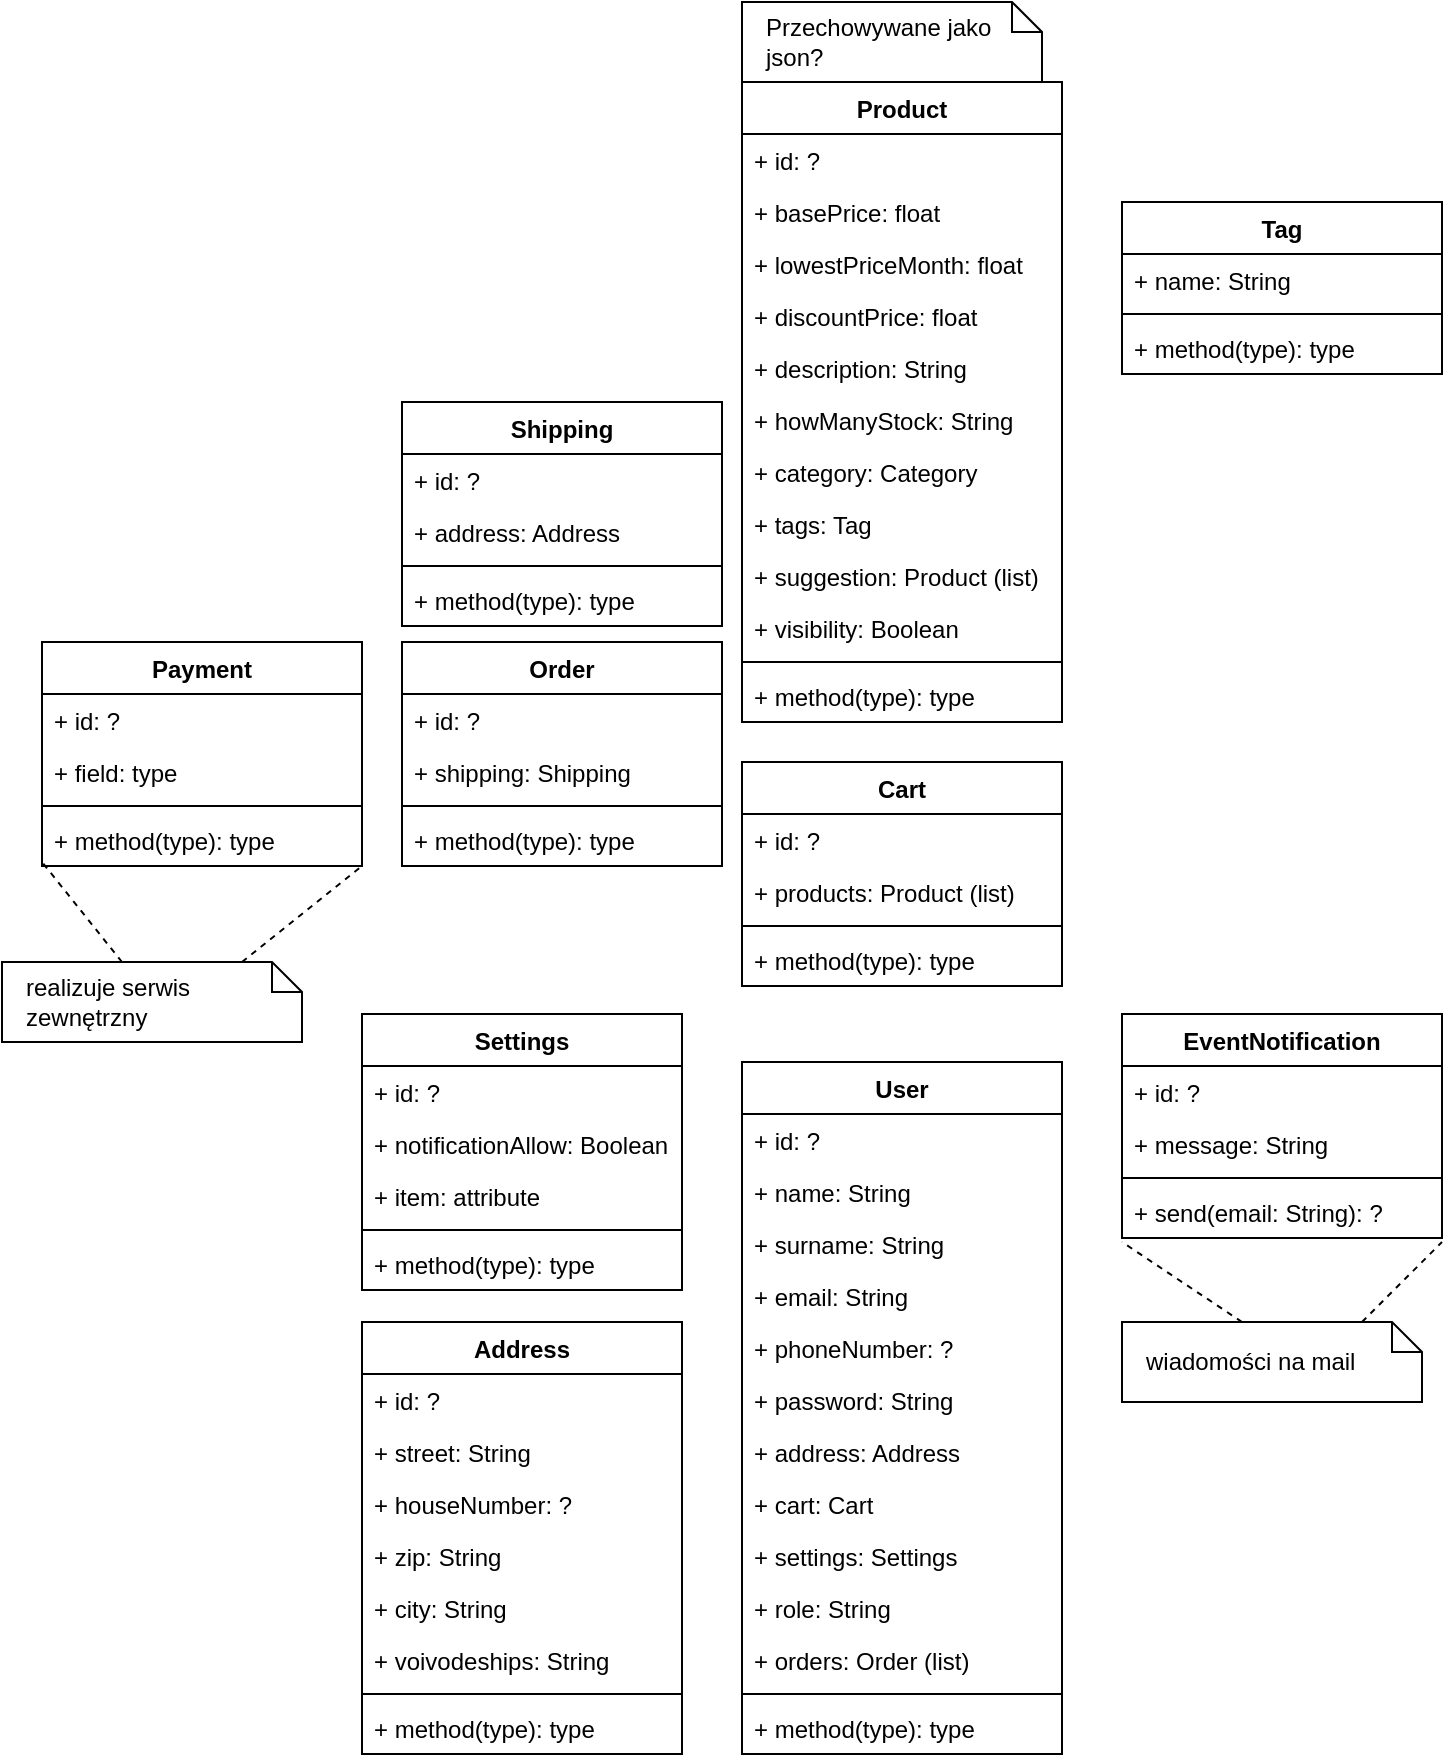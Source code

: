 <mxfile version="20.8.0" type="github">
  <diagram id="yfkE647HXP3H9qXq-T9Q" name="Strona-1">
    <mxGraphModel dx="1434" dy="1951" grid="1" gridSize="10" guides="1" tooltips="1" connect="1" arrows="1" fold="1" page="1" pageScale="1" pageWidth="827" pageHeight="1169" math="0" shadow="0">
      <root>
        <mxCell id="0" />
        <mxCell id="1" parent="0" />
        <mxCell id="boqO9dzc_ae3z6GGbp9J-13" value="User" style="swimlane;fontStyle=1;align=center;verticalAlign=top;childLayout=stackLayout;horizontal=1;startSize=26;horizontalStack=0;resizeParent=1;resizeParentMax=0;resizeLast=0;collapsible=1;marginBottom=0;" parent="1" vertex="1">
          <mxGeometry x="390" y="240" width="160" height="346" as="geometry">
            <mxRectangle x="70" y="110" width="70" height="30" as="alternateBounds" />
          </mxGeometry>
        </mxCell>
        <mxCell id="boqO9dzc_ae3z6GGbp9J-96" value="+ id: ?" style="text;strokeColor=none;fillColor=none;align=left;verticalAlign=top;spacingLeft=4;spacingRight=4;overflow=hidden;rotatable=0;points=[[0,0.5],[1,0.5]];portConstraint=eastwest;" parent="boqO9dzc_ae3z6GGbp9J-13" vertex="1">
          <mxGeometry y="26" width="160" height="26" as="geometry" />
        </mxCell>
        <mxCell id="boqO9dzc_ae3z6GGbp9J-14" value="+ name: String&#xa;" style="text;strokeColor=none;fillColor=none;align=left;verticalAlign=top;spacingLeft=4;spacingRight=4;overflow=hidden;rotatable=0;points=[[0,0.5],[1,0.5]];portConstraint=eastwest;" parent="boqO9dzc_ae3z6GGbp9J-13" vertex="1">
          <mxGeometry y="52" width="160" height="26" as="geometry" />
        </mxCell>
        <mxCell id="boqO9dzc_ae3z6GGbp9J-53" value="+ surname: String" style="text;strokeColor=none;fillColor=none;align=left;verticalAlign=top;spacingLeft=4;spacingRight=4;overflow=hidden;rotatable=0;points=[[0,0.5],[1,0.5]];portConstraint=eastwest;" parent="boqO9dzc_ae3z6GGbp9J-13" vertex="1">
          <mxGeometry y="78" width="160" height="26" as="geometry" />
        </mxCell>
        <mxCell id="boqO9dzc_ae3z6GGbp9J-54" value="+ email: String" style="text;strokeColor=none;fillColor=none;align=left;verticalAlign=top;spacingLeft=4;spacingRight=4;overflow=hidden;rotatable=0;points=[[0,0.5],[1,0.5]];portConstraint=eastwest;" parent="boqO9dzc_ae3z6GGbp9J-13" vertex="1">
          <mxGeometry y="104" width="160" height="26" as="geometry" />
        </mxCell>
        <mxCell id="boqO9dzc_ae3z6GGbp9J-55" value="+ phoneNumber: ?" style="text;strokeColor=none;fillColor=none;align=left;verticalAlign=top;spacingLeft=4;spacingRight=4;overflow=hidden;rotatable=0;points=[[0,0.5],[1,0.5]];portConstraint=eastwest;" parent="boqO9dzc_ae3z6GGbp9J-13" vertex="1">
          <mxGeometry y="130" width="160" height="26" as="geometry" />
        </mxCell>
        <mxCell id="boqO9dzc_ae3z6GGbp9J-56" value="+ password: String" style="text;strokeColor=none;fillColor=none;align=left;verticalAlign=top;spacingLeft=4;spacingRight=4;overflow=hidden;rotatable=0;points=[[0,0.5],[1,0.5]];portConstraint=eastwest;" parent="boqO9dzc_ae3z6GGbp9J-13" vertex="1">
          <mxGeometry y="156" width="160" height="26" as="geometry" />
        </mxCell>
        <mxCell id="boqO9dzc_ae3z6GGbp9J-57" value="+ address: Address" style="text;strokeColor=none;fillColor=none;align=left;verticalAlign=top;spacingLeft=4;spacingRight=4;overflow=hidden;rotatable=0;points=[[0,0.5],[1,0.5]];portConstraint=eastwest;" parent="boqO9dzc_ae3z6GGbp9J-13" vertex="1">
          <mxGeometry y="182" width="160" height="26" as="geometry" />
        </mxCell>
        <mxCell id="boqO9dzc_ae3z6GGbp9J-52" value="+ cart: Cart" style="text;strokeColor=none;fillColor=none;align=left;verticalAlign=top;spacingLeft=4;spacingRight=4;overflow=hidden;rotatable=0;points=[[0,0.5],[1,0.5]];portConstraint=eastwest;" parent="boqO9dzc_ae3z6GGbp9J-13" vertex="1">
          <mxGeometry y="208" width="160" height="26" as="geometry" />
        </mxCell>
        <mxCell id="boqO9dzc_ae3z6GGbp9J-58" value="+ settings: Settings" style="text;strokeColor=none;fillColor=none;align=left;verticalAlign=top;spacingLeft=4;spacingRight=4;overflow=hidden;rotatable=0;points=[[0,0.5],[1,0.5]];portConstraint=eastwest;" parent="boqO9dzc_ae3z6GGbp9J-13" vertex="1">
          <mxGeometry y="234" width="160" height="26" as="geometry" />
        </mxCell>
        <mxCell id="boqO9dzc_ae3z6GGbp9J-75" value="+ role: String" style="text;strokeColor=none;fillColor=none;align=left;verticalAlign=top;spacingLeft=4;spacingRight=4;overflow=hidden;rotatable=0;points=[[0,0.5],[1,0.5]];portConstraint=eastwest;" parent="boqO9dzc_ae3z6GGbp9J-13" vertex="1">
          <mxGeometry y="260" width="160" height="26" as="geometry" />
        </mxCell>
        <mxCell id="boqO9dzc_ae3z6GGbp9J-92" value="+ orders: Order (list)" style="text;strokeColor=none;fillColor=none;align=left;verticalAlign=top;spacingLeft=4;spacingRight=4;overflow=hidden;rotatable=0;points=[[0,0.5],[1,0.5]];portConstraint=eastwest;" parent="boqO9dzc_ae3z6GGbp9J-13" vertex="1">
          <mxGeometry y="286" width="160" height="26" as="geometry" />
        </mxCell>
        <mxCell id="boqO9dzc_ae3z6GGbp9J-15" value="" style="line;strokeWidth=1;fillColor=none;align=left;verticalAlign=middle;spacingTop=-1;spacingLeft=3;spacingRight=3;rotatable=0;labelPosition=right;points=[];portConstraint=eastwest;strokeColor=inherit;" parent="boqO9dzc_ae3z6GGbp9J-13" vertex="1">
          <mxGeometry y="312" width="160" height="8" as="geometry" />
        </mxCell>
        <mxCell id="boqO9dzc_ae3z6GGbp9J-16" value="+ method(type): type" style="text;strokeColor=none;fillColor=none;align=left;verticalAlign=top;spacingLeft=4;spacingRight=4;overflow=hidden;rotatable=0;points=[[0,0.5],[1,0.5]];portConstraint=eastwest;" parent="boqO9dzc_ae3z6GGbp9J-13" vertex="1">
          <mxGeometry y="320" width="160" height="26" as="geometry" />
        </mxCell>
        <mxCell id="boqO9dzc_ae3z6GGbp9J-17" value="Product" style="swimlane;fontStyle=1;align=center;verticalAlign=top;childLayout=stackLayout;horizontal=1;startSize=26;horizontalStack=0;resizeParent=1;resizeParentMax=0;resizeLast=0;collapsible=1;marginBottom=0;" parent="1" vertex="1">
          <mxGeometry x="390" y="-250" width="160" height="320" as="geometry" />
        </mxCell>
        <mxCell id="boqO9dzc_ae3z6GGbp9J-102" value="+ id: ?" style="text;strokeColor=none;fillColor=none;align=left;verticalAlign=top;spacingLeft=4;spacingRight=4;overflow=hidden;rotatable=0;points=[[0,0.5],[1,0.5]];portConstraint=eastwest;" parent="boqO9dzc_ae3z6GGbp9J-17" vertex="1">
          <mxGeometry y="26" width="160" height="26" as="geometry" />
        </mxCell>
        <mxCell id="boqO9dzc_ae3z6GGbp9J-18" value="+ basePrice: float" style="text;strokeColor=none;fillColor=none;align=left;verticalAlign=top;spacingLeft=4;spacingRight=4;overflow=hidden;rotatable=0;points=[[0,0.5],[1,0.5]];portConstraint=eastwest;" parent="boqO9dzc_ae3z6GGbp9J-17" vertex="1">
          <mxGeometry y="52" width="160" height="26" as="geometry" />
        </mxCell>
        <mxCell id="boqO9dzc_ae3z6GGbp9J-106" value="+ lowestPriceMonth: float" style="text;strokeColor=none;fillColor=none;align=left;verticalAlign=top;spacingLeft=4;spacingRight=4;overflow=hidden;rotatable=0;points=[[0,0.5],[1,0.5]];portConstraint=eastwest;" parent="boqO9dzc_ae3z6GGbp9J-17" vertex="1">
          <mxGeometry y="78" width="160" height="26" as="geometry" />
        </mxCell>
        <mxCell id="boqO9dzc_ae3z6GGbp9J-107" value="+ discountPrice: float" style="text;strokeColor=none;fillColor=none;align=left;verticalAlign=top;spacingLeft=4;spacingRight=4;overflow=hidden;rotatable=0;points=[[0,0.5],[1,0.5]];portConstraint=eastwest;" parent="boqO9dzc_ae3z6GGbp9J-17" vertex="1">
          <mxGeometry y="104" width="160" height="26" as="geometry" />
        </mxCell>
        <mxCell id="boqO9dzc_ae3z6GGbp9J-108" value="+ description: String" style="text;strokeColor=none;fillColor=none;align=left;verticalAlign=top;spacingLeft=4;spacingRight=4;overflow=hidden;rotatable=0;points=[[0,0.5],[1,0.5]];portConstraint=eastwest;" parent="boqO9dzc_ae3z6GGbp9J-17" vertex="1">
          <mxGeometry y="130" width="160" height="26" as="geometry" />
        </mxCell>
        <mxCell id="boqO9dzc_ae3z6GGbp9J-109" value="+ howManyStock: String" style="text;strokeColor=none;fillColor=none;align=left;verticalAlign=top;spacingLeft=4;spacingRight=4;overflow=hidden;rotatable=0;points=[[0,0.5],[1,0.5]];portConstraint=eastwest;" parent="boqO9dzc_ae3z6GGbp9J-17" vertex="1">
          <mxGeometry y="156" width="160" height="26" as="geometry" />
        </mxCell>
        <mxCell id="boqO9dzc_ae3z6GGbp9J-110" value="+ category: Category" style="text;strokeColor=none;fillColor=none;align=left;verticalAlign=top;spacingLeft=4;spacingRight=4;overflow=hidden;rotatable=0;points=[[0,0.5],[1,0.5]];portConstraint=eastwest;" parent="boqO9dzc_ae3z6GGbp9J-17" vertex="1">
          <mxGeometry y="182" width="160" height="26" as="geometry" />
        </mxCell>
        <mxCell id="4gdoti8fcBPevFUFwL-f-1" value="+ tags: Tag" style="text;strokeColor=none;fillColor=none;align=left;verticalAlign=top;spacingLeft=4;spacingRight=4;overflow=hidden;rotatable=0;points=[[0,0.5],[1,0.5]];portConstraint=eastwest;" parent="boqO9dzc_ae3z6GGbp9J-17" vertex="1">
          <mxGeometry y="208" width="160" height="26" as="geometry" />
        </mxCell>
        <mxCell id="5NfUCvhQBPUd4s_vTqiV-3" value="+ suggestion: Product (list)" style="text;strokeColor=none;fillColor=none;align=left;verticalAlign=top;spacingLeft=4;spacingRight=4;overflow=hidden;rotatable=0;points=[[0,0.5],[1,0.5]];portConstraint=eastwest;" vertex="1" parent="boqO9dzc_ae3z6GGbp9J-17">
          <mxGeometry y="234" width="160" height="26" as="geometry" />
        </mxCell>
        <mxCell id="5NfUCvhQBPUd4s_vTqiV-2" value="+ visibility: Boolean&#xa;" style="text;strokeColor=none;fillColor=none;align=left;verticalAlign=top;spacingLeft=4;spacingRight=4;overflow=hidden;rotatable=0;points=[[0,0.5],[1,0.5]];portConstraint=eastwest;" vertex="1" parent="boqO9dzc_ae3z6GGbp9J-17">
          <mxGeometry y="260" width="160" height="26" as="geometry" />
        </mxCell>
        <mxCell id="boqO9dzc_ae3z6GGbp9J-19" value="" style="line;strokeWidth=1;fillColor=none;align=left;verticalAlign=middle;spacingTop=-1;spacingLeft=3;spacingRight=3;rotatable=0;labelPosition=right;points=[];portConstraint=eastwest;strokeColor=inherit;" parent="boqO9dzc_ae3z6GGbp9J-17" vertex="1">
          <mxGeometry y="286" width="160" height="8" as="geometry" />
        </mxCell>
        <mxCell id="boqO9dzc_ae3z6GGbp9J-20" value="+ method(type): type" style="text;strokeColor=none;fillColor=none;align=left;verticalAlign=top;spacingLeft=4;spacingRight=4;overflow=hidden;rotatable=0;points=[[0,0.5],[1,0.5]];portConstraint=eastwest;" parent="boqO9dzc_ae3z6GGbp9J-17" vertex="1">
          <mxGeometry y="294" width="160" height="26" as="geometry" />
        </mxCell>
        <mxCell id="boqO9dzc_ae3z6GGbp9J-21" value="Cart" style="swimlane;fontStyle=1;align=center;verticalAlign=top;childLayout=stackLayout;horizontal=1;startSize=26;horizontalStack=0;resizeParent=1;resizeParentMax=0;resizeLast=0;collapsible=1;marginBottom=0;" parent="1" vertex="1">
          <mxGeometry x="390" y="90" width="160" height="112" as="geometry" />
        </mxCell>
        <mxCell id="boqO9dzc_ae3z6GGbp9J-101" value="+ id: ?" style="text;strokeColor=none;fillColor=none;align=left;verticalAlign=top;spacingLeft=4;spacingRight=4;overflow=hidden;rotatable=0;points=[[0,0.5],[1,0.5]];portConstraint=eastwest;" parent="boqO9dzc_ae3z6GGbp9J-21" vertex="1">
          <mxGeometry y="26" width="160" height="26" as="geometry" />
        </mxCell>
        <mxCell id="boqO9dzc_ae3z6GGbp9J-22" value="+ products: Product (list)" style="text;strokeColor=none;fillColor=none;align=left;verticalAlign=top;spacingLeft=4;spacingRight=4;overflow=hidden;rotatable=0;points=[[0,0.5],[1,0.5]];portConstraint=eastwest;" parent="boqO9dzc_ae3z6GGbp9J-21" vertex="1">
          <mxGeometry y="52" width="160" height="26" as="geometry" />
        </mxCell>
        <mxCell id="boqO9dzc_ae3z6GGbp9J-23" value="" style="line;strokeWidth=1;fillColor=none;align=left;verticalAlign=middle;spacingTop=-1;spacingLeft=3;spacingRight=3;rotatable=0;labelPosition=right;points=[];portConstraint=eastwest;strokeColor=inherit;" parent="boqO9dzc_ae3z6GGbp9J-21" vertex="1">
          <mxGeometry y="78" width="160" height="8" as="geometry" />
        </mxCell>
        <mxCell id="boqO9dzc_ae3z6GGbp9J-24" value="+ method(type): type" style="text;strokeColor=none;fillColor=none;align=left;verticalAlign=top;spacingLeft=4;spacingRight=4;overflow=hidden;rotatable=0;points=[[0,0.5],[1,0.5]];portConstraint=eastwest;" parent="boqO9dzc_ae3z6GGbp9J-21" vertex="1">
          <mxGeometry y="86" width="160" height="26" as="geometry" />
        </mxCell>
        <mxCell id="boqO9dzc_ae3z6GGbp9J-25" value="EventNotification" style="swimlane;fontStyle=1;align=center;verticalAlign=top;childLayout=stackLayout;horizontal=1;startSize=26;horizontalStack=0;resizeParent=1;resizeParentMax=0;resizeLast=0;collapsible=1;marginBottom=0;" parent="1" vertex="1">
          <mxGeometry x="580" y="216" width="160" height="112" as="geometry" />
        </mxCell>
        <mxCell id="boqO9dzc_ae3z6GGbp9J-99" value="+ id: ?" style="text;strokeColor=none;fillColor=none;align=left;verticalAlign=top;spacingLeft=4;spacingRight=4;overflow=hidden;rotatable=0;points=[[0,0.5],[1,0.5]];portConstraint=eastwest;" parent="boqO9dzc_ae3z6GGbp9J-25" vertex="1">
          <mxGeometry y="26" width="160" height="26" as="geometry" />
        </mxCell>
        <mxCell id="boqO9dzc_ae3z6GGbp9J-26" value="+ message: String" style="text;strokeColor=none;fillColor=none;align=left;verticalAlign=top;spacingLeft=4;spacingRight=4;overflow=hidden;rotatable=0;points=[[0,0.5],[1,0.5]];portConstraint=eastwest;" parent="boqO9dzc_ae3z6GGbp9J-25" vertex="1">
          <mxGeometry y="52" width="160" height="26" as="geometry" />
        </mxCell>
        <mxCell id="boqO9dzc_ae3z6GGbp9J-27" value="" style="line;strokeWidth=1;fillColor=none;align=left;verticalAlign=middle;spacingTop=-1;spacingLeft=3;spacingRight=3;rotatable=0;labelPosition=right;points=[];portConstraint=eastwest;strokeColor=inherit;" parent="boqO9dzc_ae3z6GGbp9J-25" vertex="1">
          <mxGeometry y="78" width="160" height="8" as="geometry" />
        </mxCell>
        <mxCell id="boqO9dzc_ae3z6GGbp9J-28" value="+ send(email: String): ?" style="text;strokeColor=none;fillColor=none;align=left;verticalAlign=top;spacingLeft=4;spacingRight=4;overflow=hidden;rotatable=0;points=[[0,0.5],[1,0.5]];portConstraint=eastwest;" parent="boqO9dzc_ae3z6GGbp9J-25" vertex="1">
          <mxGeometry y="86" width="160" height="26" as="geometry" />
        </mxCell>
        <mxCell id="boqO9dzc_ae3z6GGbp9J-32" value="Address" style="swimlane;fontStyle=1;align=center;verticalAlign=top;childLayout=stackLayout;horizontal=1;startSize=26;horizontalStack=0;resizeParent=1;resizeParentMax=0;resizeLast=0;collapsible=1;marginBottom=0;" parent="1" vertex="1">
          <mxGeometry x="200" y="370" width="160" height="216" as="geometry" />
        </mxCell>
        <mxCell id="boqO9dzc_ae3z6GGbp9J-98" value="+ id: ?" style="text;strokeColor=none;fillColor=none;align=left;verticalAlign=top;spacingLeft=4;spacingRight=4;overflow=hidden;rotatable=0;points=[[0,0.5],[1,0.5]];portConstraint=eastwest;" parent="boqO9dzc_ae3z6GGbp9J-32" vertex="1">
          <mxGeometry y="26" width="160" height="26" as="geometry" />
        </mxCell>
        <mxCell id="boqO9dzc_ae3z6GGbp9J-59" value="+ street: String" style="text;strokeColor=none;fillColor=none;align=left;verticalAlign=top;spacingLeft=4;spacingRight=4;overflow=hidden;rotatable=0;points=[[0,0.5],[1,0.5]];portConstraint=eastwest;" parent="boqO9dzc_ae3z6GGbp9J-32" vertex="1">
          <mxGeometry y="52" width="160" height="26" as="geometry" />
        </mxCell>
        <mxCell id="boqO9dzc_ae3z6GGbp9J-61" value="+ houseNumber: ?" style="text;strokeColor=none;fillColor=none;align=left;verticalAlign=top;spacingLeft=4;spacingRight=4;overflow=hidden;rotatable=0;points=[[0,0.5],[1,0.5]];portConstraint=eastwest;" parent="boqO9dzc_ae3z6GGbp9J-32" vertex="1">
          <mxGeometry y="78" width="160" height="26" as="geometry" />
        </mxCell>
        <mxCell id="boqO9dzc_ae3z6GGbp9J-60" value="+ zip: String" style="text;strokeColor=none;fillColor=none;align=left;verticalAlign=top;spacingLeft=4;spacingRight=4;overflow=hidden;rotatable=0;points=[[0,0.5],[1,0.5]];portConstraint=eastwest;" parent="boqO9dzc_ae3z6GGbp9J-32" vertex="1">
          <mxGeometry y="104" width="160" height="26" as="geometry" />
        </mxCell>
        <mxCell id="boqO9dzc_ae3z6GGbp9J-33" value="+ city: String" style="text;strokeColor=none;fillColor=none;align=left;verticalAlign=top;spacingLeft=4;spacingRight=4;overflow=hidden;rotatable=0;points=[[0,0.5],[1,0.5]];portConstraint=eastwest;" parent="boqO9dzc_ae3z6GGbp9J-32" vertex="1">
          <mxGeometry y="130" width="160" height="26" as="geometry" />
        </mxCell>
        <mxCell id="boqO9dzc_ae3z6GGbp9J-62" value="+ voivodeships: String" style="text;strokeColor=none;fillColor=none;align=left;verticalAlign=top;spacingLeft=4;spacingRight=4;overflow=hidden;rotatable=0;points=[[0,0.5],[1,0.5]];portConstraint=eastwest;" parent="boqO9dzc_ae3z6GGbp9J-32" vertex="1">
          <mxGeometry y="156" width="160" height="26" as="geometry" />
        </mxCell>
        <mxCell id="boqO9dzc_ae3z6GGbp9J-34" value="" style="line;strokeWidth=1;fillColor=none;align=left;verticalAlign=middle;spacingTop=-1;spacingLeft=3;spacingRight=3;rotatable=0;labelPosition=right;points=[];portConstraint=eastwest;strokeColor=inherit;" parent="boqO9dzc_ae3z6GGbp9J-32" vertex="1">
          <mxGeometry y="182" width="160" height="8" as="geometry" />
        </mxCell>
        <mxCell id="boqO9dzc_ae3z6GGbp9J-35" value="+ method(type): type" style="text;strokeColor=none;fillColor=none;align=left;verticalAlign=top;spacingLeft=4;spacingRight=4;overflow=hidden;rotatable=0;points=[[0,0.5],[1,0.5]];portConstraint=eastwest;" parent="boqO9dzc_ae3z6GGbp9J-32" vertex="1">
          <mxGeometry y="190" width="160" height="26" as="geometry" />
        </mxCell>
        <mxCell id="boqO9dzc_ae3z6GGbp9J-40" value="Settings" style="swimlane;fontStyle=1;align=center;verticalAlign=top;childLayout=stackLayout;horizontal=1;startSize=26;horizontalStack=0;resizeParent=1;resizeParentMax=0;resizeLast=0;collapsible=1;marginBottom=0;" parent="1" vertex="1">
          <mxGeometry x="200" y="216" width="160" height="138" as="geometry" />
        </mxCell>
        <mxCell id="boqO9dzc_ae3z6GGbp9J-97" value="+ id: ?" style="text;strokeColor=none;fillColor=none;align=left;verticalAlign=top;spacingLeft=4;spacingRight=4;overflow=hidden;rotatable=0;points=[[0,0.5],[1,0.5]];portConstraint=eastwest;" parent="boqO9dzc_ae3z6GGbp9J-40" vertex="1">
          <mxGeometry y="26" width="160" height="26" as="geometry" />
        </mxCell>
        <mxCell id="boqO9dzc_ae3z6GGbp9J-41" value="+ notificationAllow: Boolean" style="text;strokeColor=none;fillColor=none;align=left;verticalAlign=top;spacingLeft=4;spacingRight=4;overflow=hidden;rotatable=0;points=[[0,0.5],[1,0.5]];portConstraint=eastwest;" parent="boqO9dzc_ae3z6GGbp9J-40" vertex="1">
          <mxGeometry y="52" width="160" height="26" as="geometry" />
        </mxCell>
        <mxCell id="4gdoti8fcBPevFUFwL-f-7" value="+ item: attribute" style="text;strokeColor=none;fillColor=none;align=left;verticalAlign=top;spacingLeft=4;spacingRight=4;overflow=hidden;rotatable=0;points=[[0,0.5],[1,0.5]];portConstraint=eastwest;" parent="boqO9dzc_ae3z6GGbp9J-40" vertex="1">
          <mxGeometry y="78" width="160" height="26" as="geometry" />
        </mxCell>
        <mxCell id="boqO9dzc_ae3z6GGbp9J-42" value="" style="line;strokeWidth=1;fillColor=none;align=left;verticalAlign=middle;spacingTop=-1;spacingLeft=3;spacingRight=3;rotatable=0;labelPosition=right;points=[];portConstraint=eastwest;strokeColor=inherit;" parent="boqO9dzc_ae3z6GGbp9J-40" vertex="1">
          <mxGeometry y="104" width="160" height="8" as="geometry" />
        </mxCell>
        <mxCell id="boqO9dzc_ae3z6GGbp9J-43" value="+ method(type): type" style="text;strokeColor=none;fillColor=none;align=left;verticalAlign=top;spacingLeft=4;spacingRight=4;overflow=hidden;rotatable=0;points=[[0,0.5],[1,0.5]];portConstraint=eastwest;" parent="boqO9dzc_ae3z6GGbp9J-40" vertex="1">
          <mxGeometry y="112" width="160" height="26" as="geometry" />
        </mxCell>
        <mxCell id="boqO9dzc_ae3z6GGbp9J-67" value="Payment" style="swimlane;fontStyle=1;align=center;verticalAlign=top;childLayout=stackLayout;horizontal=1;startSize=26;horizontalStack=0;resizeParent=1;resizeParentMax=0;resizeLast=0;collapsible=1;marginBottom=0;" parent="1" vertex="1">
          <mxGeometry x="40" y="30" width="160" height="112" as="geometry" />
        </mxCell>
        <mxCell id="boqO9dzc_ae3z6GGbp9J-105" value="+ id: ?" style="text;strokeColor=none;fillColor=none;align=left;verticalAlign=top;spacingLeft=4;spacingRight=4;overflow=hidden;rotatable=0;points=[[0,0.5],[1,0.5]];portConstraint=eastwest;" parent="boqO9dzc_ae3z6GGbp9J-67" vertex="1">
          <mxGeometry y="26" width="160" height="26" as="geometry" />
        </mxCell>
        <mxCell id="boqO9dzc_ae3z6GGbp9J-68" value="+ field: type" style="text;strokeColor=none;fillColor=none;align=left;verticalAlign=top;spacingLeft=4;spacingRight=4;overflow=hidden;rotatable=0;points=[[0,0.5],[1,0.5]];portConstraint=eastwest;" parent="boqO9dzc_ae3z6GGbp9J-67" vertex="1">
          <mxGeometry y="52" width="160" height="26" as="geometry" />
        </mxCell>
        <mxCell id="boqO9dzc_ae3z6GGbp9J-69" value="" style="line;strokeWidth=1;fillColor=none;align=left;verticalAlign=middle;spacingTop=-1;spacingLeft=3;spacingRight=3;rotatable=0;labelPosition=right;points=[];portConstraint=eastwest;strokeColor=inherit;" parent="boqO9dzc_ae3z6GGbp9J-67" vertex="1">
          <mxGeometry y="78" width="160" height="8" as="geometry" />
        </mxCell>
        <mxCell id="boqO9dzc_ae3z6GGbp9J-70" value="+ method(type): type" style="text;strokeColor=none;fillColor=none;align=left;verticalAlign=top;spacingLeft=4;spacingRight=4;overflow=hidden;rotatable=0;points=[[0,0.5],[1,0.5]];portConstraint=eastwest;" parent="boqO9dzc_ae3z6GGbp9J-67" vertex="1">
          <mxGeometry y="86" width="160" height="26" as="geometry" />
        </mxCell>
        <mxCell id="boqO9dzc_ae3z6GGbp9J-71" value="Shipping" style="swimlane;fontStyle=1;align=center;verticalAlign=top;childLayout=stackLayout;horizontal=1;startSize=26;horizontalStack=0;resizeParent=1;resizeParentMax=0;resizeLast=0;collapsible=1;marginBottom=0;" parent="1" vertex="1">
          <mxGeometry x="220" y="-90" width="160" height="112" as="geometry" />
        </mxCell>
        <mxCell id="boqO9dzc_ae3z6GGbp9J-104" value="+ id: ?" style="text;strokeColor=none;fillColor=none;align=left;verticalAlign=top;spacingLeft=4;spacingRight=4;overflow=hidden;rotatable=0;points=[[0,0.5],[1,0.5]];portConstraint=eastwest;" parent="boqO9dzc_ae3z6GGbp9J-71" vertex="1">
          <mxGeometry y="26" width="160" height="26" as="geometry" />
        </mxCell>
        <mxCell id="boqO9dzc_ae3z6GGbp9J-72" value="+ address: Address" style="text;strokeColor=none;fillColor=none;align=left;verticalAlign=top;spacingLeft=4;spacingRight=4;overflow=hidden;rotatable=0;points=[[0,0.5],[1,0.5]];portConstraint=eastwest;" parent="boqO9dzc_ae3z6GGbp9J-71" vertex="1">
          <mxGeometry y="52" width="160" height="26" as="geometry" />
        </mxCell>
        <mxCell id="boqO9dzc_ae3z6GGbp9J-73" value="" style="line;strokeWidth=1;fillColor=none;align=left;verticalAlign=middle;spacingTop=-1;spacingLeft=3;spacingRight=3;rotatable=0;labelPosition=right;points=[];portConstraint=eastwest;strokeColor=inherit;" parent="boqO9dzc_ae3z6GGbp9J-71" vertex="1">
          <mxGeometry y="78" width="160" height="8" as="geometry" />
        </mxCell>
        <mxCell id="boqO9dzc_ae3z6GGbp9J-74" value="+ method(type): type" style="text;strokeColor=none;fillColor=none;align=left;verticalAlign=top;spacingLeft=4;spacingRight=4;overflow=hidden;rotatable=0;points=[[0,0.5],[1,0.5]];portConstraint=eastwest;" parent="boqO9dzc_ae3z6GGbp9J-71" vertex="1">
          <mxGeometry y="86" width="160" height="26" as="geometry" />
        </mxCell>
        <mxCell id="boqO9dzc_ae3z6GGbp9J-77" value="wiadomości na mail" style="shape=note;size=15;align=left;spacingLeft=10;html=1;whiteSpace=wrap;" parent="1" vertex="1">
          <mxGeometry x="580" y="370" width="150" height="40" as="geometry" />
        </mxCell>
        <mxCell id="boqO9dzc_ae3z6GGbp9J-78" value="" style="edgeStyle=none;endArrow=none;exitX=0.4;exitY=0;dashed=1;html=1;rounded=0;" parent="1" source="boqO9dzc_ae3z6GGbp9J-77" edge="1">
          <mxGeometry x="1" relative="1" as="geometry">
            <mxPoint x="580" y="330" as="targetPoint" />
          </mxGeometry>
        </mxCell>
        <mxCell id="boqO9dzc_ae3z6GGbp9J-79" value="" style="edgeStyle=none;endArrow=none;exitX=0.8;exitY=0;dashed=1;html=1;rounded=0;" parent="1" source="boqO9dzc_ae3z6GGbp9J-77" edge="1">
          <mxGeometry x="1" relative="1" as="geometry">
            <mxPoint x="740" y="330" as="targetPoint" />
          </mxGeometry>
        </mxCell>
        <mxCell id="boqO9dzc_ae3z6GGbp9J-80" value="Order" style="swimlane;fontStyle=1;align=center;verticalAlign=top;childLayout=stackLayout;horizontal=1;startSize=26;horizontalStack=0;resizeParent=1;resizeParentMax=0;resizeLast=0;collapsible=1;marginBottom=0;" parent="1" vertex="1">
          <mxGeometry x="220" y="30" width="160" height="112" as="geometry" />
        </mxCell>
        <mxCell id="boqO9dzc_ae3z6GGbp9J-103" value="+ id: ?" style="text;strokeColor=none;fillColor=none;align=left;verticalAlign=top;spacingLeft=4;spacingRight=4;overflow=hidden;rotatable=0;points=[[0,0.5],[1,0.5]];portConstraint=eastwest;" parent="boqO9dzc_ae3z6GGbp9J-80" vertex="1">
          <mxGeometry y="26" width="160" height="26" as="geometry" />
        </mxCell>
        <mxCell id="boqO9dzc_ae3z6GGbp9J-81" value="+ shipping: Shipping" style="text;strokeColor=none;fillColor=none;align=left;verticalAlign=top;spacingLeft=4;spacingRight=4;overflow=hidden;rotatable=0;points=[[0,0.5],[1,0.5]];portConstraint=eastwest;" parent="boqO9dzc_ae3z6GGbp9J-80" vertex="1">
          <mxGeometry y="52" width="160" height="26" as="geometry" />
        </mxCell>
        <mxCell id="boqO9dzc_ae3z6GGbp9J-82" value="" style="line;strokeWidth=1;fillColor=none;align=left;verticalAlign=middle;spacingTop=-1;spacingLeft=3;spacingRight=3;rotatable=0;labelPosition=right;points=[];portConstraint=eastwest;strokeColor=inherit;" parent="boqO9dzc_ae3z6GGbp9J-80" vertex="1">
          <mxGeometry y="78" width="160" height="8" as="geometry" />
        </mxCell>
        <mxCell id="boqO9dzc_ae3z6GGbp9J-83" value="+ method(type): type" style="text;strokeColor=none;fillColor=none;align=left;verticalAlign=top;spacingLeft=4;spacingRight=4;overflow=hidden;rotatable=0;points=[[0,0.5],[1,0.5]];portConstraint=eastwest;" parent="boqO9dzc_ae3z6GGbp9J-80" vertex="1">
          <mxGeometry y="86" width="160" height="26" as="geometry" />
        </mxCell>
        <mxCell id="boqO9dzc_ae3z6GGbp9J-89" value="realizuje serwis zewnętrzny" style="shape=note;size=15;align=left;spacingLeft=10;html=1;whiteSpace=wrap;" parent="1" vertex="1">
          <mxGeometry x="20" y="190" width="150" height="40" as="geometry" />
        </mxCell>
        <mxCell id="boqO9dzc_ae3z6GGbp9J-90" value="" style="edgeStyle=none;endArrow=none;exitX=0.4;exitY=0;dashed=1;html=1;rounded=0;entryX=0;entryY=0.923;entryDx=0;entryDy=0;entryPerimeter=0;" parent="1" source="boqO9dzc_ae3z6GGbp9J-89" target="boqO9dzc_ae3z6GGbp9J-70" edge="1">
          <mxGeometry x="1" relative="1" as="geometry">
            <mxPoint x="40" y="116" as="targetPoint" />
          </mxGeometry>
        </mxCell>
        <mxCell id="boqO9dzc_ae3z6GGbp9J-91" value="" style="edgeStyle=none;endArrow=none;exitX=0.8;exitY=0;dashed=1;html=1;rounded=0;entryX=1;entryY=1;entryDx=0;entryDy=0;entryPerimeter=0;" parent="1" source="boqO9dzc_ae3z6GGbp9J-89" target="boqO9dzc_ae3z6GGbp9J-70" edge="1">
          <mxGeometry x="1" relative="1" as="geometry">
            <mxPoint x="200" y="116" as="targetPoint" />
          </mxGeometry>
        </mxCell>
        <mxCell id="boqO9dzc_ae3z6GGbp9J-112" value="Przechowywane jako json?" style="shape=note;size=15;align=left;spacingLeft=10;html=1;whiteSpace=wrap;" parent="1" vertex="1">
          <mxGeometry x="390" y="-290" width="150" height="40" as="geometry" />
        </mxCell>
        <mxCell id="4gdoti8fcBPevFUFwL-f-2" value="Tag" style="swimlane;fontStyle=1;align=center;verticalAlign=top;childLayout=stackLayout;horizontal=1;startSize=26;horizontalStack=0;resizeParent=1;resizeParentMax=0;resizeLast=0;collapsible=1;marginBottom=0;" parent="1" vertex="1">
          <mxGeometry x="580" y="-190" width="160" height="86" as="geometry" />
        </mxCell>
        <mxCell id="4gdoti8fcBPevFUFwL-f-3" value="+ name: String" style="text;strokeColor=none;fillColor=none;align=left;verticalAlign=top;spacingLeft=4;spacingRight=4;overflow=hidden;rotatable=0;points=[[0,0.5],[1,0.5]];portConstraint=eastwest;" parent="4gdoti8fcBPevFUFwL-f-2" vertex="1">
          <mxGeometry y="26" width="160" height="26" as="geometry" />
        </mxCell>
        <mxCell id="4gdoti8fcBPevFUFwL-f-4" value="" style="line;strokeWidth=1;fillColor=none;align=left;verticalAlign=middle;spacingTop=-1;spacingLeft=3;spacingRight=3;rotatable=0;labelPosition=right;points=[];portConstraint=eastwest;strokeColor=inherit;" parent="4gdoti8fcBPevFUFwL-f-2" vertex="1">
          <mxGeometry y="52" width="160" height="8" as="geometry" />
        </mxCell>
        <mxCell id="4gdoti8fcBPevFUFwL-f-5" value="+ method(type): type" style="text;strokeColor=none;fillColor=none;align=left;verticalAlign=top;spacingLeft=4;spacingRight=4;overflow=hidden;rotatable=0;points=[[0,0.5],[1,0.5]];portConstraint=eastwest;" parent="4gdoti8fcBPevFUFwL-f-2" vertex="1">
          <mxGeometry y="60" width="160" height="26" as="geometry" />
        </mxCell>
      </root>
    </mxGraphModel>
  </diagram>
</mxfile>
